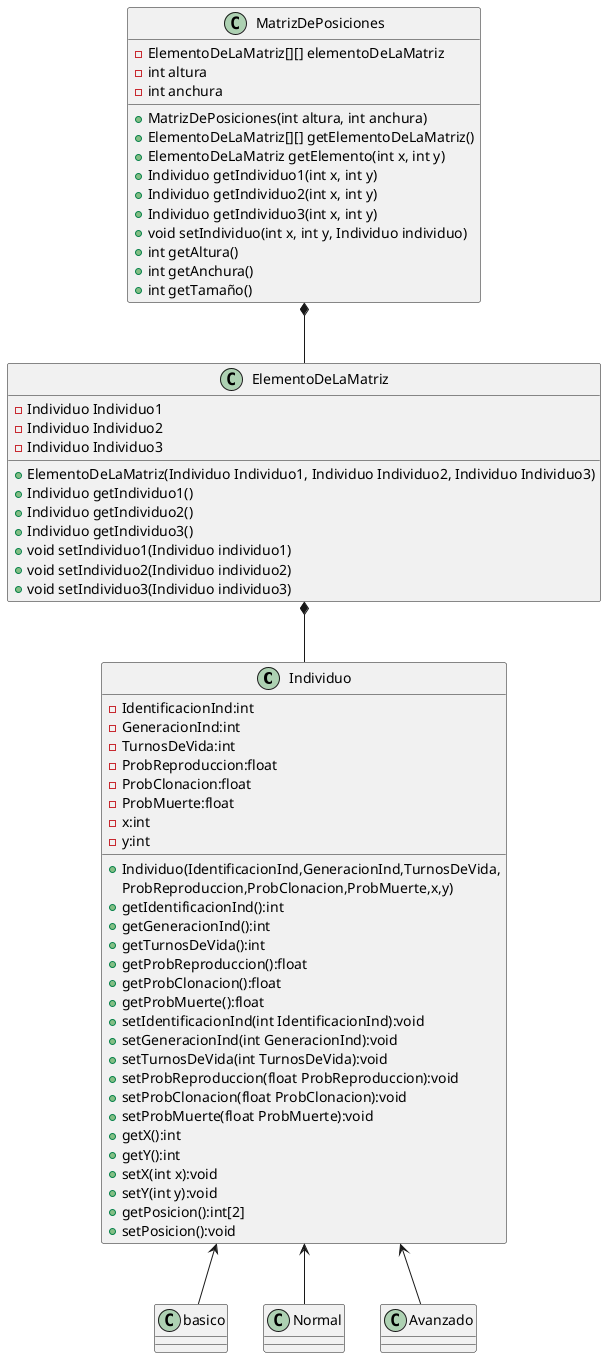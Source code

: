 @startuml
'https://plantuml.com/sequence-diagram
Individuo <-- basico
Individuo <-- Normal
Individuo <-- Avanzado
class Individuo {
    -IdentificacionInd:int
    -GeneracionInd:int
    -TurnosDeVida:int
    -ProbReproduccion:float
    -ProbClonacion:float
    -ProbMuerte:float
    -x:int
    -y:int
    +Individuo(IdentificacionInd,GeneracionInd,TurnosDeVida,
      ProbReproduccion,ProbClonacion,ProbMuerte,x,y)
    +getIdentificacionInd():int
    +getGeneracionInd():int
    +getTurnosDeVida():int
    +getProbReproduccion():float
    +getProbClonacion():float
    +getProbMuerte():float
    +setIdentificacionInd(int IdentificacionInd):void
    +setGeneracionInd(int GeneracionInd):void
    +setTurnosDeVida(int TurnosDeVida):void
    +setProbReproduccion(float ProbReproduccion):void
    +setProbClonacion(float ProbClonacion):void
    +setProbMuerte(float ProbMuerte):void
    +getX():int
    +getY():int
    +setX(int x):void
    +setY(int y):void
    +getPosicion():int[2]
    +setPosicion():void
}
class basico
class Normal
class Avanzado

class Individuo

class ElementoDeLaMatriz {
    - Individuo Individuo1
    - Individuo Individuo2
    - Individuo Individuo3

    + ElementoDeLaMatriz(Individuo Individuo1, Individuo Individuo2, Individuo Individuo3)
    + Individuo getIndividuo1()
    + Individuo getIndividuo2()
    + Individuo getIndividuo3()
    + void setIndividuo1(Individuo individuo1)
    + void setIndividuo2(Individuo individuo2)
    + void setIndividuo3(Individuo individuo3)
}


class MatrizDePosiciones {
    - ElementoDeLaMatriz[][] elementoDeLaMatriz
    - int altura
    - int anchura

    + MatrizDePosiciones(int altura, int anchura)
    + ElementoDeLaMatriz[][] getElementoDeLaMatriz()
    + ElementoDeLaMatriz getElemento(int x, int y)
    + Individuo getIndividuo1(int x, int y)
    + Individuo getIndividuo2(int x, int y)
    + Individuo getIndividuo3(int x, int y)
    + void setIndividuo(int x, int y, Individuo individuo)
    + int getAltura()
    + int getAnchura()
    + int getTamaño()
}

ElementoDeLaMatriz *-- Individuo
MatrizDePosiciones *-- ElementoDeLaMatriz

@enduml